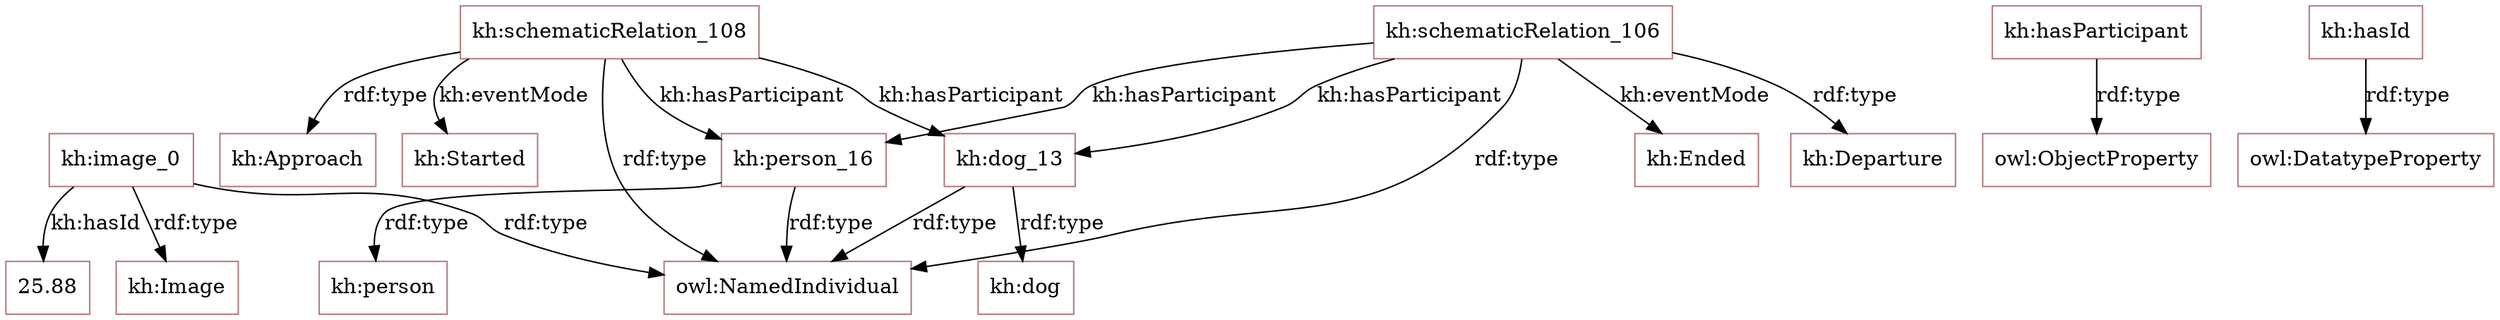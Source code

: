 digraph {
 charset="utf-8" 
"kh:schematicRelation_108" [label="kh:schematicRelation_108", shape=box, color="1.0 0.3 0.7"];
"kh:dog_13" [label="kh:dog_13", shape=box, color="1.0 0.3 0.7"];
"kh:schematicRelation_108" -> "kh:dog_13" [label="kh:hasParticipant"];
"kh:schematicRelation_108" [label="kh:schematicRelation_108", shape=box, color="1.0 0.3 0.7"];
"owl:NamedIndividual" [label="owl:NamedIndividual", shape=box, color="1.0 0.3 0.7"];
"kh:schematicRelation_108" -> "owl:NamedIndividual" [label="rdf:type"];
"kh:hasParticipant" [label="kh:hasParticipant", shape=box, color="1.0 0.3 0.7"];
"owl:ObjectProperty" [label="owl:ObjectProperty", shape=box, color="1.0 0.3 0.7"];
"kh:hasParticipant" -> "owl:ObjectProperty" [label="rdf:type"];
"kh:image_0" [label="kh:image_0", shape=box, color="1.0 0.3 0.7"];
"25.88" [label="25.88", shape=box, color="1.0 0.3 0.7"];
"kh:image_0" -> "25.88" [label="kh:hasId"];
"kh:schematicRelation_106" [label="kh:schematicRelation_106", shape=box, color="1.0 0.3 0.7"];
"kh:Ended" [label="kh:Ended", shape=box, color="1.0 0.3 0.7"];
"kh:schematicRelation_106" -> "kh:Ended" [label="kh:eventMode"];
"kh:person_16" [label="kh:person_16", shape=box, color="1.0 0.3 0.7"];
"kh:person" [label="kh:person", shape=box, color="1.0 0.3 0.7"];
"kh:person_16" -> "kh:person" [label="rdf:type"];
"kh:image_0" [label="kh:image_0", shape=box, color="1.0 0.3 0.7"];
"kh:Image" [label="kh:Image", shape=box, color="1.0 0.3 0.7"];
"kh:image_0" -> "kh:Image" [label="rdf:type"];
"kh:schematicRelation_108" [label="kh:schematicRelation_108", shape=box, color="1.0 0.3 0.7"];
"kh:Started" [label="kh:Started", shape=box, color="1.0 0.3 0.7"];
"kh:schematicRelation_108" -> "kh:Started" [label="kh:eventMode"];
"kh:schematicRelation_106" [label="kh:schematicRelation_106", shape=box, color="1.0 0.3 0.7"];
"kh:person_16" [label="kh:person_16", shape=box, color="1.0 0.3 0.7"];
"kh:schematicRelation_106" -> "kh:person_16" [label="kh:hasParticipant"];
"kh:person_16" [label="kh:person_16", shape=box, color="1.0 0.3 0.7"];
"owl:NamedIndividual" [label="owl:NamedIndividual", shape=box, color="1.0 0.3 0.7"];
"kh:person_16" -> "owl:NamedIndividual" [label="rdf:type"];
"kh:dog_13" [label="kh:dog_13", shape=box, color="1.0 0.3 0.7"];
"kh:dog" [label="kh:dog", shape=box, color="1.0 0.3 0.7"];
"kh:dog_13" -> "kh:dog" [label="rdf:type"];
"kh:dog_13" [label="kh:dog_13", shape=box, color="1.0 0.3 0.7"];
"owl:NamedIndividual" [label="owl:NamedIndividual", shape=box, color="1.0 0.3 0.7"];
"kh:dog_13" -> "owl:NamedIndividual" [label="rdf:type"];
"kh:schematicRelation_106" [label="kh:schematicRelation_106", shape=box, color="1.0 0.3 0.7"];
"kh:dog_13" [label="kh:dog_13", shape=box, color="1.0 0.3 0.7"];
"kh:schematicRelation_106" -> "kh:dog_13" [label="kh:hasParticipant"];
"kh:schematicRelation_106" [label="kh:schematicRelation_106", shape=box, color="1.0 0.3 0.7"];
"owl:NamedIndividual" [label="owl:NamedIndividual", shape=box, color="1.0 0.3 0.7"];
"kh:schematicRelation_106" -> "owl:NamedIndividual" [label="rdf:type"];
"kh:schematicRelation_108" [label="kh:schematicRelation_108", shape=box, color="1.0 0.3 0.7"];
"kh:person_16" [label="kh:person_16", shape=box, color="1.0 0.3 0.7"];
"kh:schematicRelation_108" -> "kh:person_16" [label="kh:hasParticipant"];
"kh:schematicRelation_108" [label="kh:schematicRelation_108", shape=box, color="1.0 0.3 0.7"];
"kh:Approach" [label="kh:Approach", shape=box, color="1.0 0.3 0.7"];
"kh:schematicRelation_108" -> "kh:Approach" [label="rdf:type"];
"kh:schematicRelation_106" [label="kh:schematicRelation_106", shape=box, color="1.0 0.3 0.7"];
"kh:Departure" [label="kh:Departure", shape=box, color="1.0 0.3 0.7"];
"kh:schematicRelation_106" -> "kh:Departure" [label="rdf:type"];
"kh:image_0" [label="kh:image_0", shape=box, color="1.0 0.3 0.7"];
"owl:NamedIndividual" [label="owl:NamedIndividual", shape=box, color="1.0 0.3 0.7"];
"kh:image_0" -> "owl:NamedIndividual" [label="rdf:type"];
"kh:hasId" [label="kh:hasId", shape=box, color="1.0 0.3 0.7"];
"owl:DatatypeProperty" [label="owl:DatatypeProperty", shape=box, color="1.0 0.3 0.7"];
"kh:hasId" -> "owl:DatatypeProperty" [label="rdf:type"];
}